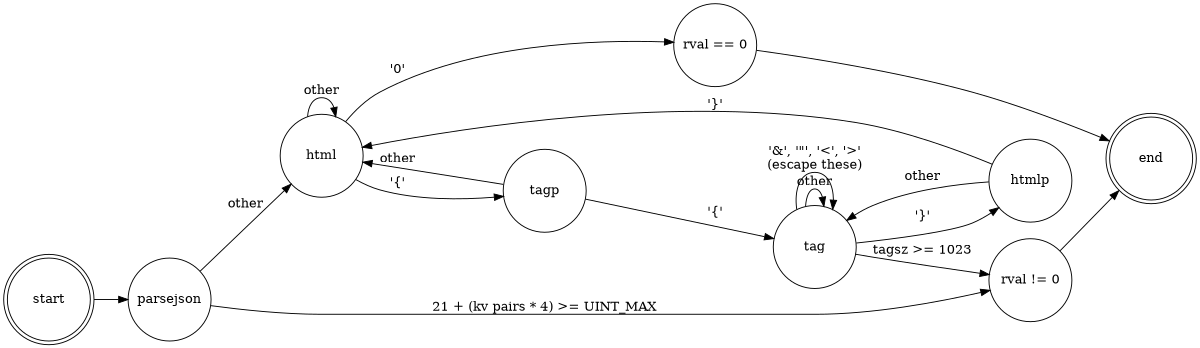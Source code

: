 digraph State {
	rankdir=LR;
	size="8,5"
	node [shape = doublecircle,width=1.25,fixedsize=true]; start, end;
	node [shape = circle,width=1.25,fixedsize=true];

	start		-> parsejson;

	parsejson	-> html		[label = "other" ];
	parsejson	-> "rval != 0"	[label = "21 + (kv pairs * 4) >= UINT_MAX" ];

	html		-> tagp		[ label = "'{'" ];
	html		-> html			[ label = "other" ];
	html		-> "rval == 0"		[ label = "'\0'" ];

	tagp		-> tag			[ label = "'{'" ];
	tagp		-> html			[label = "other" ];

	htmlp		-> html			[ label = "'}'" ];
	htmlp		-> tag			[label = "other" ];

	tag		-> htmlp		[ label = "'}'" ];
	tag		-> "rval != 0"		[ label = "tagsz >= 1023" ];
	tag		-> tag			[ label = "other" ];
	tag		-> tag			[ label = "'&', '\"', '<', '>'\n(escape these)" ];


	"rval == 0"	-> end;
	"rval != 0"	-> end;

}
